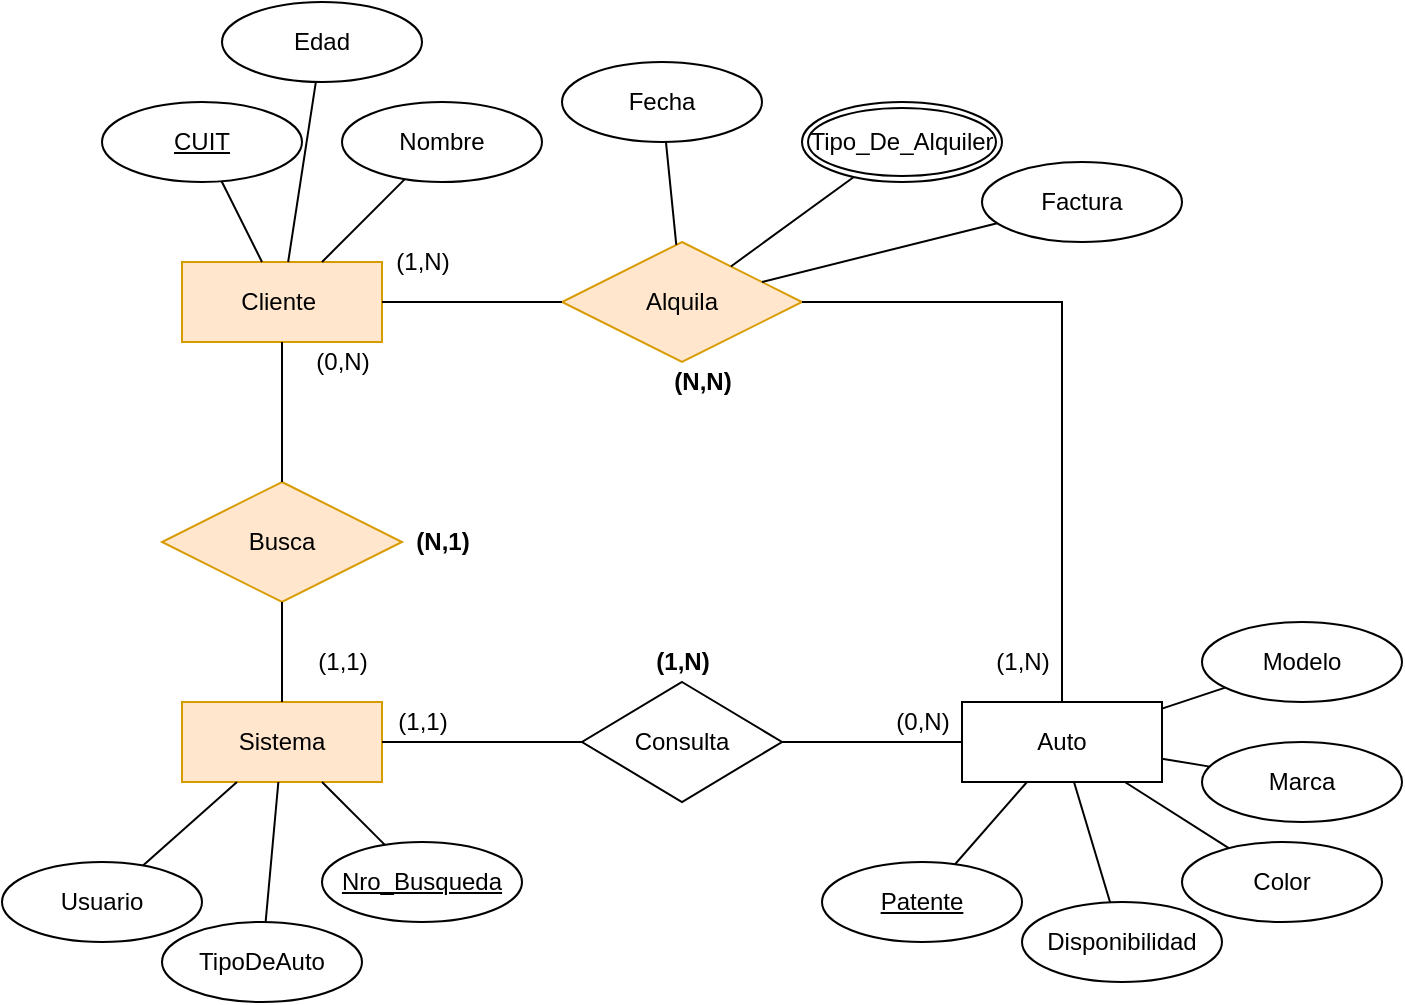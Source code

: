 <mxfile version="13.6.4" type="device" pages="2"><diagram id="R2lEEEUBdFMjLlhIrx00" name="Entidad_Relacion_DER"><mxGraphModel dx="788" dy="470" grid="1" gridSize="10" guides="1" tooltips="1" connect="1" arrows="1" fold="1" page="1" pageScale="1" pageWidth="1920" pageHeight="1200" math="0" shadow="0" extFonts="Permanent Marker^https://fonts.googleapis.com/css?family=Permanent+Marker"><root><mxCell id="0"/><mxCell id="1" parent="0"/><mxCell id="ccyFF0WyIochaf4xUEDn-1" value="Cliente&amp;nbsp;" style="whiteSpace=wrap;html=1;align=center;fillColor=#ffe6cc;strokeColor=#d79b00;" vertex="1" parent="1"><mxGeometry x="220" y="270" width="100" height="40" as="geometry"/></mxCell><mxCell id="ccyFF0WyIochaf4xUEDn-2" value="Auto" style="whiteSpace=wrap;html=1;align=center;" vertex="1" parent="1"><mxGeometry x="610" y="490" width="100" height="40" as="geometry"/></mxCell><mxCell id="ccyFF0WyIochaf4xUEDn-3" value="Consulta" style="shape=rhombus;perimeter=rhombusPerimeter;whiteSpace=wrap;html=1;align=center;" vertex="1" parent="1"><mxGeometry x="420" y="480" width="100" height="60" as="geometry"/></mxCell><mxCell id="ccyFF0WyIochaf4xUEDn-7" value="Alquila" style="shape=rhombus;perimeter=rhombusPerimeter;whiteSpace=wrap;html=1;align=center;fillColor=#ffe6cc;strokeColor=#d79b00;" vertex="1" parent="1"><mxGeometry x="410" y="260" width="120" height="60" as="geometry"/></mxCell><mxCell id="ccyFF0WyIochaf4xUEDn-9" value="&lt;u&gt;Patente&lt;/u&gt;" style="ellipse;whiteSpace=wrap;html=1;align=center;" vertex="1" parent="1"><mxGeometry x="540" y="570" width="100" height="40" as="geometry"/></mxCell><mxCell id="ccyFF0WyIochaf4xUEDn-23" value="Sistema" style="whiteSpace=wrap;html=1;align=center;fillColor=#ffe6cc;strokeColor=#d79b00;" vertex="1" parent="1"><mxGeometry x="220" y="490" width="100" height="40" as="geometry"/></mxCell><mxCell id="ccyFF0WyIochaf4xUEDn-24" value="Busca" style="shape=rhombus;perimeter=rhombusPerimeter;whiteSpace=wrap;html=1;align=center;fillColor=#ffe6cc;strokeColor=#d79b00;" vertex="1" parent="1"><mxGeometry x="210" y="380" width="120" height="60" as="geometry"/></mxCell><mxCell id="ccyFF0WyIochaf4xUEDn-25" value="" style="endArrow=none;html=1;rounded=0;" edge="1" parent="1" source="ccyFF0WyIochaf4xUEDn-1" target="ccyFF0WyIochaf4xUEDn-24"><mxGeometry relative="1" as="geometry"><mxPoint x="390" y="390" as="sourcePoint"/><mxPoint x="550" y="390" as="targetPoint"/></mxGeometry></mxCell><mxCell id="61L62X24aefnHvopClAG-6" value="" style="endArrow=none;html=1;rounded=0;" edge="1" parent="1" source="ccyFF0WyIochaf4xUEDn-24" target="ccyFF0WyIochaf4xUEDn-23"><mxGeometry relative="1" as="geometry"><mxPoint x="340" y="370" as="sourcePoint"/><mxPoint x="500" y="370" as="targetPoint"/></mxGeometry></mxCell><mxCell id="61L62X24aefnHvopClAG-7" value="" style="endArrow=none;html=1;rounded=0;" edge="1" parent="1" source="ccyFF0WyIochaf4xUEDn-23" target="ccyFF0WyIochaf4xUEDn-3"><mxGeometry relative="1" as="geometry"><mxPoint x="340" y="370" as="sourcePoint"/><mxPoint x="500" y="370" as="targetPoint"/></mxGeometry></mxCell><mxCell id="61L62X24aefnHvopClAG-8" value="" style="endArrow=none;html=1;rounded=0;" edge="1" parent="1" source="ccyFF0WyIochaf4xUEDn-3" target="ccyFF0WyIochaf4xUEDn-2"><mxGeometry relative="1" as="geometry"><mxPoint x="340" y="370" as="sourcePoint"/><mxPoint x="500" y="370" as="targetPoint"/></mxGeometry></mxCell><mxCell id="61L62X24aefnHvopClAG-9" value="" style="endArrow=none;html=1;rounded=0;" edge="1" parent="1" source="ccyFF0WyIochaf4xUEDn-1" target="ccyFF0WyIochaf4xUEDn-7"><mxGeometry relative="1" as="geometry"><mxPoint x="340" y="370" as="sourcePoint"/><mxPoint x="500" y="370" as="targetPoint"/></mxGeometry></mxCell><mxCell id="61L62X24aefnHvopClAG-10" value="" style="endArrow=none;html=1;rounded=0;" edge="1" parent="1" source="ccyFF0WyIochaf4xUEDn-7" target="ccyFF0WyIochaf4xUEDn-2"><mxGeometry relative="1" as="geometry"><mxPoint x="340" y="370" as="sourcePoint"/><mxPoint x="500" y="370" as="targetPoint"/><Array as="points"><mxPoint x="660" y="290"/></Array></mxGeometry></mxCell><mxCell id="61L62X24aefnHvopClAG-12" value="(1,1)" style="text;html=1;align=center;verticalAlign=middle;resizable=0;points=[];autosize=1;" vertex="1" parent="1"><mxGeometry x="280" y="460" width="40" height="20" as="geometry"/></mxCell><mxCell id="61L62X24aefnHvopClAG-13" value="(0,N)" style="text;html=1;align=center;verticalAlign=middle;resizable=0;points=[];autosize=1;" vertex="1" parent="1"><mxGeometry x="280" y="310" width="40" height="20" as="geometry"/></mxCell><mxCell id="61L62X24aefnHvopClAG-14" value="(0,N)" style="text;html=1;align=center;verticalAlign=middle;resizable=0;points=[];autosize=1;" vertex="1" parent="1"><mxGeometry x="570" y="490" width="40" height="20" as="geometry"/></mxCell><mxCell id="61L62X24aefnHvopClAG-15" value="(1,1)" style="text;html=1;align=center;verticalAlign=middle;resizable=0;points=[];autosize=1;" vertex="1" parent="1"><mxGeometry x="320" y="490" width="40" height="20" as="geometry"/></mxCell><mxCell id="61L62X24aefnHvopClAG-16" value="(1,N)" style="text;html=1;align=center;verticalAlign=middle;resizable=0;points=[];autosize=1;" vertex="1" parent="1"><mxGeometry x="320" y="260" width="40" height="20" as="geometry"/></mxCell><mxCell id="61L62X24aefnHvopClAG-17" value="(1,N)" style="text;html=1;align=center;verticalAlign=middle;resizable=0;points=[];autosize=1;" vertex="1" parent="1"><mxGeometry x="620" y="460" width="40" height="20" as="geometry"/></mxCell><mxCell id="61L62X24aefnHvopClAG-18" value="Color" style="ellipse;whiteSpace=wrap;html=1;align=center;" vertex="1" parent="1"><mxGeometry x="720" y="560" width="100" height="40" as="geometry"/></mxCell><mxCell id="61L62X24aefnHvopClAG-19" value="Marca" style="ellipse;whiteSpace=wrap;html=1;align=center;" vertex="1" parent="1"><mxGeometry x="730" y="510" width="100" height="40" as="geometry"/></mxCell><mxCell id="61L62X24aefnHvopClAG-20" value="Modelo" style="ellipse;whiteSpace=wrap;html=1;align=center;" vertex="1" parent="1"><mxGeometry x="730" y="450" width="100" height="40" as="geometry"/></mxCell><mxCell id="61L62X24aefnHvopClAG-21" value="" style="endArrow=none;html=1;rounded=0;" edge="1" parent="1" source="ccyFF0WyIochaf4xUEDn-2" target="ccyFF0WyIochaf4xUEDn-9"><mxGeometry relative="1" as="geometry"><mxPoint x="420" y="440" as="sourcePoint"/><mxPoint x="580" y="440" as="targetPoint"/></mxGeometry></mxCell><mxCell id="61L62X24aefnHvopClAG-22" value="" style="endArrow=none;html=1;rounded=0;" edge="1" parent="1" source="ccyFF0WyIochaf4xUEDn-2" target="61L62X24aefnHvopClAG-18"><mxGeometry relative="1" as="geometry"><mxPoint x="420" y="440" as="sourcePoint"/><mxPoint x="580" y="440" as="targetPoint"/></mxGeometry></mxCell><mxCell id="61L62X24aefnHvopClAG-23" value="" style="endArrow=none;html=1;rounded=0;" edge="1" parent="1" source="ccyFF0WyIochaf4xUEDn-2" target="61L62X24aefnHvopClAG-19"><mxGeometry relative="1" as="geometry"><mxPoint x="420" y="440" as="sourcePoint"/><mxPoint x="580" y="440" as="targetPoint"/></mxGeometry></mxCell><mxCell id="61L62X24aefnHvopClAG-24" value="" style="endArrow=none;html=1;rounded=0;" edge="1" parent="1" source="ccyFF0WyIochaf4xUEDn-2" target="61L62X24aefnHvopClAG-20"><mxGeometry relative="1" as="geometry"><mxPoint x="420" y="440" as="sourcePoint"/><mxPoint x="580" y="440" as="targetPoint"/></mxGeometry></mxCell><mxCell id="61L62X24aefnHvopClAG-25" value="Fecha" style="ellipse;whiteSpace=wrap;html=1;align=center;" vertex="1" parent="1"><mxGeometry x="410" y="170" width="100" height="40" as="geometry"/></mxCell><mxCell id="61L62X24aefnHvopClAG-26" value="Factura" style="ellipse;whiteSpace=wrap;html=1;align=center;" vertex="1" parent="1"><mxGeometry x="620" y="220" width="100" height="40" as="geometry"/></mxCell><mxCell id="61L62X24aefnHvopClAG-27" value="" style="endArrow=none;html=1;rounded=0;" edge="1" parent="1" source="61L62X24aefnHvopClAG-25" target="ccyFF0WyIochaf4xUEDn-7"><mxGeometry relative="1" as="geometry"><mxPoint x="430" y="390" as="sourcePoint"/><mxPoint x="590" y="390" as="targetPoint"/></mxGeometry></mxCell><mxCell id="61L62X24aefnHvopClAG-28" value="" style="endArrow=none;html=1;rounded=0;" edge="1" parent="1" source="ccyFF0WyIochaf4xUEDn-7" target="61L62X24aefnHvopClAG-26"><mxGeometry relative="1" as="geometry"><mxPoint x="430" y="390" as="sourcePoint"/><mxPoint x="590" y="390" as="targetPoint"/></mxGeometry></mxCell><mxCell id="61L62X24aefnHvopClAG-29" value="&lt;u&gt;CUIT&lt;/u&gt;" style="ellipse;whiteSpace=wrap;html=1;align=center;" vertex="1" parent="1"><mxGeometry x="180" y="190" width="100" height="40" as="geometry"/></mxCell><mxCell id="61L62X24aefnHvopClAG-30" value="Edad" style="ellipse;whiteSpace=wrap;html=1;align=center;" vertex="1" parent="1"><mxGeometry x="240" y="140" width="100" height="40" as="geometry"/></mxCell><mxCell id="61L62X24aefnHvopClAG-31" value="Nombre" style="ellipse;whiteSpace=wrap;html=1;align=center;" vertex="1" parent="1"><mxGeometry x="300" y="190" width="100" height="40" as="geometry"/></mxCell><mxCell id="61L62X24aefnHvopClAG-32" value="" style="endArrow=none;html=1;rounded=0;" edge="1" parent="1" source="61L62X24aefnHvopClAG-29" target="ccyFF0WyIochaf4xUEDn-1"><mxGeometry relative="1" as="geometry"><mxPoint x="240" y="330" as="sourcePoint"/><mxPoint x="400" y="330" as="targetPoint"/></mxGeometry></mxCell><mxCell id="61L62X24aefnHvopClAG-33" value="" style="endArrow=none;html=1;rounded=0;" edge="1" parent="1" source="ccyFF0WyIochaf4xUEDn-1" target="61L62X24aefnHvopClAG-31"><mxGeometry relative="1" as="geometry"><mxPoint x="270" y="290" as="sourcePoint"/><mxPoint x="400" y="330" as="targetPoint"/></mxGeometry></mxCell><mxCell id="61L62X24aefnHvopClAG-34" value="" style="endArrow=none;html=1;rounded=0;" edge="1" parent="1" source="ccyFF0WyIochaf4xUEDn-1" target="61L62X24aefnHvopClAG-30"><mxGeometry relative="1" as="geometry"><mxPoint x="240" y="330" as="sourcePoint"/><mxPoint x="400" y="330" as="targetPoint"/></mxGeometry></mxCell><mxCell id="61L62X24aefnHvopClAG-35" value="Usuario" style="ellipse;whiteSpace=wrap;html=1;align=center;" vertex="1" parent="1"><mxGeometry x="130" y="570" width="100" height="40" as="geometry"/></mxCell><mxCell id="61L62X24aefnHvopClAG-36" value="TipoDeAuto" style="ellipse;whiteSpace=wrap;html=1;align=center;" vertex="1" parent="1"><mxGeometry x="210" y="600" width="100" height="40" as="geometry"/></mxCell><mxCell id="61L62X24aefnHvopClAG-37" value="" style="endArrow=none;html=1;rounded=0;" edge="1" parent="1" source="61L62X24aefnHvopClAG-35" target="ccyFF0WyIochaf4xUEDn-23"><mxGeometry relative="1" as="geometry"><mxPoint x="260" y="490" as="sourcePoint"/><mxPoint x="420" y="490" as="targetPoint"/></mxGeometry></mxCell><mxCell id="61L62X24aefnHvopClAG-38" value="" style="endArrow=none;html=1;rounded=0;" edge="1" parent="1" source="ccyFF0WyIochaf4xUEDn-23" target="61L62X24aefnHvopClAG-36"><mxGeometry relative="1" as="geometry"><mxPoint x="260" y="490" as="sourcePoint"/><mxPoint x="420" y="490" as="targetPoint"/></mxGeometry></mxCell><mxCell id="61L62X24aefnHvopClAG-39" value="&lt;u&gt;Nro_Busqueda&lt;/u&gt;" style="ellipse;whiteSpace=wrap;html=1;align=center;" vertex="1" parent="1"><mxGeometry x="290" y="560" width="100" height="40" as="geometry"/></mxCell><mxCell id="61L62X24aefnHvopClAG-40" value="" style="endArrow=none;html=1;rounded=0;" edge="1" parent="1" source="ccyFF0WyIochaf4xUEDn-23" target="61L62X24aefnHvopClAG-39"><mxGeometry relative="1" as="geometry"><mxPoint x="340" y="450" as="sourcePoint"/><mxPoint x="500" y="450" as="targetPoint"/></mxGeometry></mxCell><mxCell id="KdThB5sP7yUNrGUqfDWi-1" value="&lt;b&gt;(N,1)&lt;/b&gt;" style="text;html=1;align=center;verticalAlign=middle;resizable=0;points=[];autosize=1;" vertex="1" parent="1"><mxGeometry x="330" y="400" width="40" height="20" as="geometry"/></mxCell><mxCell id="KdThB5sP7yUNrGUqfDWi-2" value="&lt;b&gt;(1,N)&lt;/b&gt;" style="text;html=1;align=center;verticalAlign=middle;resizable=0;points=[];autosize=1;" vertex="1" parent="1"><mxGeometry x="450" y="460" width="40" height="20" as="geometry"/></mxCell><mxCell id="KdThB5sP7yUNrGUqfDWi-3" value="&lt;b&gt;(N,N)&lt;/b&gt;" style="text;html=1;align=center;verticalAlign=middle;resizable=0;points=[];autosize=1;" vertex="1" parent="1"><mxGeometry x="460" y="320" width="40" height="20" as="geometry"/></mxCell><mxCell id="kgdiXNZViTTGdV9F_HCO-1" value="Disponibilidad" style="ellipse;whiteSpace=wrap;html=1;align=center;" vertex="1" parent="1"><mxGeometry x="640" y="590" width="100" height="40" as="geometry"/></mxCell><mxCell id="kgdiXNZViTTGdV9F_HCO-2" value="" style="endArrow=none;html=1;rounded=0;" edge="1" parent="1" source="ccyFF0WyIochaf4xUEDn-2" target="kgdiXNZViTTGdV9F_HCO-1"><mxGeometry relative="1" as="geometry"><mxPoint x="510" y="460" as="sourcePoint"/><mxPoint x="670" y="460" as="targetPoint"/></mxGeometry></mxCell><mxCell id="s-aQI__0u3zLvCeXRwUW-18" value="" style="endArrow=none;html=1;rounded=0;" edge="1" parent="1" source="ccyFF0WyIochaf4xUEDn-7" target="s-aQI__0u3zLvCeXRwUW-19"><mxGeometry relative="1" as="geometry"><mxPoint x="440" y="270" as="sourcePoint"/><mxPoint x="528.64" y="238.69" as="targetPoint"/></mxGeometry></mxCell><mxCell id="s-aQI__0u3zLvCeXRwUW-19" value="&lt;span&gt;Tipo_De_Alquiler&lt;/span&gt;" style="ellipse;shape=doubleEllipse;margin=3;whiteSpace=wrap;html=1;align=center;" vertex="1" parent="1"><mxGeometry x="530" y="190" width="100" height="40" as="geometry"/></mxCell></root></mxGraphModel></diagram><diagram id="sNJRPMMwZz7hVpyU4ik2" name="MER_Tabla"><mxGraphModel dx="946" dy="564" grid="1" gridSize="10" guides="1" tooltips="1" connect="1" arrows="1" fold="1" page="1" pageScale="1" pageWidth="1920" pageHeight="1200" math="0" shadow="0"><root><mxCell id="838VQ0YdwuB2ZYNdnZ0h-0"/><mxCell id="838VQ0YdwuB2ZYNdnZ0h-1" parent="838VQ0YdwuB2ZYNdnZ0h-0"/><mxCell id="lH8sVL8lxWuZx5MIj12u-0" value="Sistema" style="shape=table;startSize=30;container=1;collapsible=1;childLayout=tableLayout;fixedRows=1;rowLines=0;fontStyle=1;align=center;resizeLast=1;" vertex="1" parent="838VQ0YdwuB2ZYNdnZ0h-1"><mxGeometry x="130" y="300" width="180" height="130" as="geometry"/></mxCell><mxCell id="lH8sVL8lxWuZx5MIj12u-1" value="" style="shape=partialRectangle;collapsible=0;dropTarget=0;pointerEvents=0;fillColor=none;top=0;left=0;bottom=1;right=0;points=[[0,0.5],[1,0.5]];portConstraint=eastwest;" vertex="1" parent="lH8sVL8lxWuZx5MIj12u-0"><mxGeometry y="30" width="180" height="30" as="geometry"/></mxCell><mxCell id="lH8sVL8lxWuZx5MIj12u-2" value="PK" style="shape=partialRectangle;connectable=0;fillColor=none;top=0;left=0;bottom=0;right=0;fontStyle=1;overflow=hidden;" vertex="1" parent="lH8sVL8lxWuZx5MIj12u-1"><mxGeometry width="30" height="30" as="geometry"/></mxCell><mxCell id="lH8sVL8lxWuZx5MIj12u-3" value="Nro_Busqueda" style="shape=partialRectangle;connectable=0;fillColor=none;top=0;left=0;bottom=0;right=0;align=left;spacingLeft=6;fontStyle=5;overflow=hidden;" vertex="1" parent="lH8sVL8lxWuZx5MIj12u-1"><mxGeometry x="30" width="150" height="30" as="geometry"/></mxCell><mxCell id="lH8sVL8lxWuZx5MIj12u-4" value="" style="shape=partialRectangle;collapsible=0;dropTarget=0;pointerEvents=0;fillColor=none;top=0;left=0;bottom=0;right=0;points=[[0,0.5],[1,0.5]];portConstraint=eastwest;" vertex="1" parent="lH8sVL8lxWuZx5MIj12u-0"><mxGeometry y="60" width="180" height="30" as="geometry"/></mxCell><mxCell id="lH8sVL8lxWuZx5MIj12u-5" value="" style="shape=partialRectangle;connectable=0;fillColor=none;top=0;left=0;bottom=0;right=0;editable=1;overflow=hidden;" vertex="1" parent="lH8sVL8lxWuZx5MIj12u-4"><mxGeometry width="30" height="30" as="geometry"/></mxCell><mxCell id="lH8sVL8lxWuZx5MIj12u-6" value="Usuario" style="shape=partialRectangle;connectable=0;fillColor=none;top=0;left=0;bottom=0;right=0;align=left;spacingLeft=6;overflow=hidden;" vertex="1" parent="lH8sVL8lxWuZx5MIj12u-4"><mxGeometry x="30" width="150" height="30" as="geometry"/></mxCell><mxCell id="lH8sVL8lxWuZx5MIj12u-7" value="" style="shape=partialRectangle;collapsible=0;dropTarget=0;pointerEvents=0;fillColor=none;top=0;left=0;bottom=0;right=0;points=[[0,0.5],[1,0.5]];portConstraint=eastwest;" vertex="1" parent="lH8sVL8lxWuZx5MIj12u-0"><mxGeometry y="90" width="180" height="30" as="geometry"/></mxCell><mxCell id="lH8sVL8lxWuZx5MIj12u-8" value="" style="shape=partialRectangle;connectable=0;fillColor=none;top=0;left=0;bottom=0;right=0;editable=1;overflow=hidden;" vertex="1" parent="lH8sVL8lxWuZx5MIj12u-7"><mxGeometry width="30" height="30" as="geometry"/></mxCell><mxCell id="lH8sVL8lxWuZx5MIj12u-9" value="TipoDeAuto" style="shape=partialRectangle;connectable=0;fillColor=none;top=0;left=0;bottom=0;right=0;align=left;spacingLeft=6;overflow=hidden;" vertex="1" parent="lH8sVL8lxWuZx5MIj12u-7"><mxGeometry x="30" width="150" height="30" as="geometry"/></mxCell><mxCell id="Lqe1xypCwoebBeVl15uA-0" value="Alquiler" style="shape=table;startSize=30;container=1;collapsible=1;childLayout=tableLayout;fixedRows=1;rowLines=0;fontStyle=1;align=center;resizeLast=1;" vertex="1" parent="838VQ0YdwuB2ZYNdnZ0h-1"><mxGeometry x="470" y="60" width="180" height="160" as="geometry"/></mxCell><mxCell id="Lqe1xypCwoebBeVl15uA-1" value="" style="shape=partialRectangle;collapsible=0;dropTarget=0;pointerEvents=0;fillColor=none;top=0;left=0;bottom=0;right=0;points=[[0,0.5],[1,0.5]];portConstraint=eastwest;" vertex="1" parent="Lqe1xypCwoebBeVl15uA-0"><mxGeometry y="30" width="180" height="30" as="geometry"/></mxCell><mxCell id="Lqe1xypCwoebBeVl15uA-2" value="PK,FK1" style="shape=partialRectangle;connectable=0;fillColor=none;top=0;left=0;bottom=0;right=0;fontStyle=1;overflow=hidden;" vertex="1" parent="Lqe1xypCwoebBeVl15uA-1"><mxGeometry width="60" height="30" as="geometry"/></mxCell><mxCell id="Lqe1xypCwoebBeVl15uA-3" value="CUIT" style="shape=partialRectangle;connectable=0;fillColor=none;top=0;left=0;bottom=0;right=0;align=left;spacingLeft=6;fontStyle=5;overflow=hidden;" vertex="1" parent="Lqe1xypCwoebBeVl15uA-1"><mxGeometry x="60" width="120" height="30" as="geometry"/></mxCell><mxCell id="Lqe1xypCwoebBeVl15uA-4" value="" style="shape=partialRectangle;collapsible=0;dropTarget=0;pointerEvents=0;fillColor=none;top=0;left=0;bottom=1;right=0;points=[[0,0.5],[1,0.5]];portConstraint=eastwest;" vertex="1" parent="Lqe1xypCwoebBeVl15uA-0"><mxGeometry y="60" width="180" height="30" as="geometry"/></mxCell><mxCell id="Lqe1xypCwoebBeVl15uA-5" value="PK,FK2" style="shape=partialRectangle;connectable=0;fillColor=none;top=0;left=0;bottom=0;right=0;fontStyle=1;overflow=hidden;" vertex="1" parent="Lqe1xypCwoebBeVl15uA-4"><mxGeometry width="60" height="30" as="geometry"/></mxCell><mxCell id="Lqe1xypCwoebBeVl15uA-6" value="Patente" style="shape=partialRectangle;connectable=0;fillColor=none;top=0;left=0;bottom=0;right=0;align=left;spacingLeft=6;fontStyle=5;overflow=hidden;" vertex="1" parent="Lqe1xypCwoebBeVl15uA-4"><mxGeometry x="60" width="120" height="30" as="geometry"/></mxCell><mxCell id="Lqe1xypCwoebBeVl15uA-7" value="" style="shape=partialRectangle;collapsible=0;dropTarget=0;pointerEvents=0;fillColor=none;top=0;left=0;bottom=0;right=0;points=[[0,0.5],[1,0.5]];portConstraint=eastwest;" vertex="1" parent="Lqe1xypCwoebBeVl15uA-0"><mxGeometry y="90" width="180" height="30" as="geometry"/></mxCell><mxCell id="Lqe1xypCwoebBeVl15uA-8" value="" style="shape=partialRectangle;connectable=0;fillColor=none;top=0;left=0;bottom=0;right=0;editable=1;overflow=hidden;" vertex="1" parent="Lqe1xypCwoebBeVl15uA-7"><mxGeometry width="60" height="30" as="geometry"/></mxCell><mxCell id="Lqe1xypCwoebBeVl15uA-9" value="Fecha" style="shape=partialRectangle;connectable=0;fillColor=none;top=0;left=0;bottom=0;right=0;align=left;spacingLeft=6;overflow=hidden;" vertex="1" parent="Lqe1xypCwoebBeVl15uA-7"><mxGeometry x="60" width="120" height="30" as="geometry"/></mxCell><mxCell id="a6e6_2TjbOrHVi02v0ZZ-1" value="" style="shape=partialRectangle;collapsible=0;dropTarget=0;pointerEvents=0;fillColor=none;top=0;left=0;bottom=0;right=0;points=[[0,0.5],[1,0.5]];portConstraint=eastwest;" vertex="1" parent="Lqe1xypCwoebBeVl15uA-0"><mxGeometry y="120" width="180" height="30" as="geometry"/></mxCell><mxCell id="a6e6_2TjbOrHVi02v0ZZ-2" value="" style="shape=partialRectangle;connectable=0;fillColor=none;top=0;left=0;bottom=0;right=0;editable=1;overflow=hidden;" vertex="1" parent="a6e6_2TjbOrHVi02v0ZZ-1"><mxGeometry width="60" height="30" as="geometry"/></mxCell><mxCell id="a6e6_2TjbOrHVi02v0ZZ-3" value="Factura" style="shape=partialRectangle;connectable=0;fillColor=none;top=0;left=0;bottom=0;right=0;align=left;spacingLeft=6;overflow=hidden;" vertex="1" parent="a6e6_2TjbOrHVi02v0ZZ-1"><mxGeometry x="60" width="120" height="30" as="geometry"/></mxCell><mxCell id="Lqe1xypCwoebBeVl15uA-13" style="edgeStyle=orthogonalEdgeStyle;rounded=0;orthogonalLoop=1;jettySize=auto;html=1;entryX=0;entryY=0.5;entryDx=0;entryDy=0;" edge="1" parent="838VQ0YdwuB2ZYNdnZ0h-1" source="eCVRHcULh5bWcJnKOykt-1" target="Lqe1xypCwoebBeVl15uA-1"><mxGeometry relative="1" as="geometry"/></mxCell><mxCell id="eujBwMPp1yBJtbiHQQMI-0" style="edgeStyle=orthogonalEdgeStyle;rounded=0;orthogonalLoop=1;jettySize=auto;html=1;entryX=1;entryY=0.5;entryDx=0;entryDy=0;" edge="1" parent="838VQ0YdwuB2ZYNdnZ0h-1" source="vaLCFOxyBYfuRXD5zXFO-0" target="Lqe1xypCwoebBeVl15uA-4"><mxGeometry relative="1" as="geometry"><Array as="points"><mxPoint x="700" y="455"/><mxPoint x="700" y="135"/></Array></mxGeometry></mxCell><mxCell id="a6e6_2TjbOrHVi02v0ZZ-0" style="edgeStyle=orthogonalEdgeStyle;rounded=0;orthogonalLoop=1;jettySize=auto;html=1;entryX=0;entryY=0.5;entryDx=0;entryDy=0;" edge="1" parent="838VQ0YdwuB2ZYNdnZ0h-1" source="lH8sVL8lxWuZx5MIj12u-1" target="B-zhkI2C3jWKY80BAXSA-1"><mxGeometry relative="1" as="geometry"/></mxCell><mxCell id="NFifDmtxDheV9H6o3OIv-6" style="edgeStyle=orthogonalEdgeStyle;rounded=0;orthogonalLoop=1;jettySize=auto;html=1;entryX=0;entryY=0.5;entryDx=0;entryDy=0;" edge="1" parent="838VQ0YdwuB2ZYNdnZ0h-1" source="Lqe1xypCwoebBeVl15uA-1" target="TBOrGXLIUpGiYR6LrrOm-14"><mxGeometry relative="1" as="geometry"/></mxCell><mxCell id="NFifDmtxDheV9H6o3OIv-7" style="edgeStyle=orthogonalEdgeStyle;rounded=0;orthogonalLoop=1;jettySize=auto;html=1;entryX=0;entryY=0.5;entryDx=0;entryDy=0;" edge="1" parent="838VQ0YdwuB2ZYNdnZ0h-1" source="Lqe1xypCwoebBeVl15uA-4" target="NFifDmtxDheV9H6o3OIv-3"><mxGeometry relative="1" as="geometry"/></mxCell><mxCell id="TBOrGXLIUpGiYR6LrrOm-13" value="Tipo_De_Alquiler" style="shape=table;startSize=30;container=1;collapsible=1;childLayout=tableLayout;fixedRows=1;rowLines=0;fontStyle=1;align=center;resizeLast=1;" vertex="1" parent="838VQ0YdwuB2ZYNdnZ0h-1"><mxGeometry x="830" y="60" width="210" height="220" as="geometry"/></mxCell><mxCell id="TBOrGXLIUpGiYR6LrrOm-14" value="" style="shape=partialRectangle;collapsible=0;dropTarget=0;pointerEvents=0;fillColor=none;top=0;left=0;bottom=0;right=0;points=[[0,0.5],[1,0.5]];portConstraint=eastwest;" vertex="1" parent="TBOrGXLIUpGiYR6LrrOm-13"><mxGeometry y="30" width="210" height="30" as="geometry"/></mxCell><mxCell id="TBOrGXLIUpGiYR6LrrOm-15" value="FK1" style="shape=partialRectangle;connectable=0;fillColor=none;top=0;left=0;bottom=0;right=0;fontStyle=1;overflow=hidden;" vertex="1" parent="TBOrGXLIUpGiYR6LrrOm-14"><mxGeometry width="60" height="30" as="geometry"/></mxCell><mxCell id="TBOrGXLIUpGiYR6LrrOm-16" value="CUIT" style="shape=partialRectangle;connectable=0;fillColor=none;top=0;left=0;bottom=0;right=0;align=left;spacingLeft=6;fontStyle=1;overflow=hidden;" vertex="1" parent="TBOrGXLIUpGiYR6LrrOm-14"><mxGeometry x="60" width="150" height="30" as="geometry"/></mxCell><mxCell id="NFifDmtxDheV9H6o3OIv-3" value="" style="shape=partialRectangle;collapsible=0;dropTarget=0;pointerEvents=0;fillColor=none;top=0;left=0;bottom=1;right=0;points=[[0,0.5],[1,0.5]];portConstraint=eastwest;" vertex="1" parent="TBOrGXLIUpGiYR6LrrOm-13"><mxGeometry y="60" width="210" height="30" as="geometry"/></mxCell><mxCell id="NFifDmtxDheV9H6o3OIv-4" value="FK2" style="shape=partialRectangle;connectable=0;fillColor=none;top=0;left=0;bottom=0;right=0;fontStyle=1;overflow=hidden;" vertex="1" parent="NFifDmtxDheV9H6o3OIv-3"><mxGeometry width="60" height="30" as="geometry"/></mxCell><mxCell id="NFifDmtxDheV9H6o3OIv-5" value="Patente" style="shape=partialRectangle;connectable=0;fillColor=none;top=0;left=0;bottom=0;right=0;align=left;spacingLeft=6;fontStyle=1;overflow=hidden;" vertex="1" parent="NFifDmtxDheV9H6o3OIv-3"><mxGeometry x="60" width="150" height="30" as="geometry"/></mxCell><mxCell id="TBOrGXLIUpGiYR6LrrOm-17" value="" style="shape=partialRectangle;collapsible=0;dropTarget=0;pointerEvents=0;fillColor=none;top=0;left=0;bottom=1;right=0;points=[[0,0.5],[1,0.5]];portConstraint=eastwest;" vertex="1" parent="TBOrGXLIUpGiYR6LrrOm-13"><mxGeometry y="90" width="210" height="30" as="geometry"/></mxCell><mxCell id="TBOrGXLIUpGiYR6LrrOm-18" value="PK" style="shape=partialRectangle;connectable=0;fillColor=none;top=0;left=0;bottom=0;right=0;fontStyle=1;overflow=hidden;" vertex="1" parent="TBOrGXLIUpGiYR6LrrOm-17"><mxGeometry width="60" height="30" as="geometry"/></mxCell><mxCell id="TBOrGXLIUpGiYR6LrrOm-19" value="Nombre" style="shape=partialRectangle;connectable=0;fillColor=none;top=0;left=0;bottom=0;right=0;align=left;spacingLeft=6;fontStyle=5;overflow=hidden;" vertex="1" parent="TBOrGXLIUpGiYR6LrrOm-17"><mxGeometry x="60" width="150" height="30" as="geometry"/></mxCell><mxCell id="TBOrGXLIUpGiYR6LrrOm-20" value="" style="shape=partialRectangle;collapsible=0;dropTarget=0;pointerEvents=0;fillColor=none;top=0;left=0;bottom=0;right=0;points=[[0,0.5],[1,0.5]];portConstraint=eastwest;" vertex="1" parent="TBOrGXLIUpGiYR6LrrOm-13"><mxGeometry y="120" width="210" height="30" as="geometry"/></mxCell><mxCell id="TBOrGXLIUpGiYR6LrrOm-21" value="" style="shape=partialRectangle;connectable=0;fillColor=none;top=0;left=0;bottom=0;right=0;editable=1;overflow=hidden;" vertex="1" parent="TBOrGXLIUpGiYR6LrrOm-20"><mxGeometry width="60" height="30" as="geometry"/></mxCell><mxCell id="TBOrGXLIUpGiYR6LrrOm-22" value="Dias_De_Alquiler" style="shape=partialRectangle;connectable=0;fillColor=none;top=0;left=0;bottom=0;right=0;align=left;spacingLeft=6;overflow=hidden;" vertex="1" parent="TBOrGXLIUpGiYR6LrrOm-20"><mxGeometry x="60" width="150" height="30" as="geometry"/></mxCell><mxCell id="TBOrGXLIUpGiYR6LrrOm-23" value="" style="shape=partialRectangle;collapsible=0;dropTarget=0;pointerEvents=0;fillColor=none;top=0;left=0;bottom=0;right=0;points=[[0,0.5],[1,0.5]];portConstraint=eastwest;" vertex="1" parent="TBOrGXLIUpGiYR6LrrOm-13"><mxGeometry y="150" width="210" height="30" as="geometry"/></mxCell><mxCell id="TBOrGXLIUpGiYR6LrrOm-24" value="" style="shape=partialRectangle;connectable=0;fillColor=none;top=0;left=0;bottom=0;right=0;editable=1;overflow=hidden;" vertex="1" parent="TBOrGXLIUpGiYR6LrrOm-23"><mxGeometry width="60" height="30" as="geometry"/></mxCell><mxCell id="TBOrGXLIUpGiYR6LrrOm-25" value="Horas_De_Alquiler" style="shape=partialRectangle;connectable=0;fillColor=none;top=0;left=0;bottom=0;right=0;align=left;spacingLeft=6;overflow=hidden;" vertex="1" parent="TBOrGXLIUpGiYR6LrrOm-23"><mxGeometry x="60" width="150" height="30" as="geometry"/></mxCell><mxCell id="NFifDmtxDheV9H6o3OIv-0" value="" style="shape=partialRectangle;collapsible=0;dropTarget=0;pointerEvents=0;fillColor=none;top=0;left=0;bottom=0;right=0;points=[[0,0.5],[1,0.5]];portConstraint=eastwest;" vertex="1" parent="TBOrGXLIUpGiYR6LrrOm-13"><mxGeometry y="180" width="210" height="30" as="geometry"/></mxCell><mxCell id="NFifDmtxDheV9H6o3OIv-1" value="" style="shape=partialRectangle;connectable=0;fillColor=none;top=0;left=0;bottom=0;right=0;editable=1;overflow=hidden;" vertex="1" parent="NFifDmtxDheV9H6o3OIv-0"><mxGeometry width="60" height="30" as="geometry"/></mxCell><mxCell id="NFifDmtxDheV9H6o3OIv-2" value="Kilometros_De_Alquiler" style="shape=partialRectangle;connectable=0;fillColor=none;top=0;left=0;bottom=0;right=0;align=left;spacingLeft=6;overflow=hidden;" vertex="1" parent="NFifDmtxDheV9H6o3OIv-0"><mxGeometry x="60" width="150" height="30" as="geometry"/></mxCell><mxCell id="eCVRHcULh5bWcJnKOykt-0" value="Cliente" style="shape=table;startSize=30;container=1;collapsible=1;childLayout=tableLayout;fixedRows=1;rowLines=0;fontStyle=1;align=center;resizeLast=1;" vertex="1" parent="838VQ0YdwuB2ZYNdnZ0h-1"><mxGeometry x="140" y="60" width="180" height="160" as="geometry"/></mxCell><mxCell id="eCVRHcULh5bWcJnKOykt-1" value="" style="shape=partialRectangle;collapsible=0;dropTarget=0;pointerEvents=0;fillColor=none;top=0;left=0;bottom=1;right=0;points=[[0,0.5],[1,0.5]];portConstraint=eastwest;" vertex="1" parent="eCVRHcULh5bWcJnKOykt-0"><mxGeometry y="30" width="180" height="30" as="geometry"/></mxCell><mxCell id="eCVRHcULh5bWcJnKOykt-2" value="PK" style="shape=partialRectangle;connectable=0;fillColor=none;top=0;left=0;bottom=0;right=0;fontStyle=1;overflow=hidden;" vertex="1" parent="eCVRHcULh5bWcJnKOykt-1"><mxGeometry width="30" height="30" as="geometry"/></mxCell><mxCell id="eCVRHcULh5bWcJnKOykt-3" value="CUIT" style="shape=partialRectangle;connectable=0;fillColor=none;top=0;left=0;bottom=0;right=0;align=left;spacingLeft=6;fontStyle=5;overflow=hidden;" vertex="1" parent="eCVRHcULh5bWcJnKOykt-1"><mxGeometry x="30" width="150" height="30" as="geometry"/></mxCell><mxCell id="eCVRHcULh5bWcJnKOykt-7" value="" style="shape=partialRectangle;collapsible=0;dropTarget=0;pointerEvents=0;fillColor=none;top=0;left=0;bottom=0;right=0;points=[[0,0.5],[1,0.5]];portConstraint=eastwest;" vertex="1" parent="eCVRHcULh5bWcJnKOykt-0"><mxGeometry y="60" width="180" height="30" as="geometry"/></mxCell><mxCell id="eCVRHcULh5bWcJnKOykt-8" value="" style="shape=partialRectangle;connectable=0;fillColor=none;top=0;left=0;bottom=0;right=0;editable=1;overflow=hidden;" vertex="1" parent="eCVRHcULh5bWcJnKOykt-7"><mxGeometry width="30" height="30" as="geometry"/></mxCell><mxCell id="eCVRHcULh5bWcJnKOykt-9" value="Edad" style="shape=partialRectangle;connectable=0;fillColor=none;top=0;left=0;bottom=0;right=0;align=left;spacingLeft=6;overflow=hidden;" vertex="1" parent="eCVRHcULh5bWcJnKOykt-7"><mxGeometry x="30" width="150" height="30" as="geometry"/></mxCell><mxCell id="eCVRHcULh5bWcJnKOykt-10" value="" style="shape=partialRectangle;collapsible=0;dropTarget=0;pointerEvents=0;fillColor=none;top=0;left=0;bottom=0;right=0;points=[[0,0.5],[1,0.5]];portConstraint=eastwest;" vertex="1" parent="eCVRHcULh5bWcJnKOykt-0"><mxGeometry y="90" width="180" height="30" as="geometry"/></mxCell><mxCell id="eCVRHcULh5bWcJnKOykt-11" value="" style="shape=partialRectangle;connectable=0;fillColor=none;top=0;left=0;bottom=0;right=0;editable=1;overflow=hidden;" vertex="1" parent="eCVRHcULh5bWcJnKOykt-10"><mxGeometry width="30" height="30" as="geometry"/></mxCell><mxCell id="eCVRHcULh5bWcJnKOykt-12" value="Nombre" style="shape=partialRectangle;connectable=0;fillColor=none;top=0;left=0;bottom=0;right=0;align=left;spacingLeft=6;overflow=hidden;" vertex="1" parent="eCVRHcULh5bWcJnKOykt-10"><mxGeometry x="30" width="150" height="30" as="geometry"/></mxCell><mxCell id="eCVRHcULh5bWcJnKOykt-4" value="" style="shape=partialRectangle;collapsible=0;dropTarget=0;pointerEvents=0;fillColor=none;top=0;left=0;bottom=0;right=0;points=[[0,0.5],[1,0.5]];portConstraint=eastwest;fontStyle=1" vertex="1" parent="eCVRHcULh5bWcJnKOykt-0"><mxGeometry y="120" width="180" height="30" as="geometry"/></mxCell><mxCell id="eCVRHcULh5bWcJnKOykt-5" value="FK" style="shape=partialRectangle;connectable=0;fillColor=none;top=0;left=0;bottom=0;right=0;editable=1;overflow=hidden;fontStyle=1" vertex="1" parent="eCVRHcULh5bWcJnKOykt-4"><mxGeometry width="30" height="30" as="geometry"/></mxCell><mxCell id="eCVRHcULh5bWcJnKOykt-6" value="Nro_Busqueda" style="shape=partialRectangle;connectable=0;fillColor=none;top=0;left=0;bottom=0;right=0;align=left;spacingLeft=6;overflow=hidden;fontStyle=1" vertex="1" parent="eCVRHcULh5bWcJnKOykt-4"><mxGeometry x="30" width="150" height="30" as="geometry"/></mxCell><mxCell id="UfCgWkGbbUxBiJiKxIii-1" style="edgeStyle=orthogonalEdgeStyle;rounded=0;orthogonalLoop=1;jettySize=auto;html=1;entryX=0;entryY=0.5;entryDx=0;entryDy=0;" edge="1" parent="838VQ0YdwuB2ZYNdnZ0h-1" source="lH8sVL8lxWuZx5MIj12u-1" target="eCVRHcULh5bWcJnKOykt-4"><mxGeometry relative="1" as="geometry"><Array as="points"><mxPoint x="80" y="345"/><mxPoint x="80" y="195"/></Array></mxGeometry></mxCell><mxCell id="B-zhkI2C3jWKY80BAXSA-0" value="Auto" style="shape=table;startSize=30;container=1;collapsible=1;childLayout=tableLayout;fixedRows=1;rowLines=0;fontStyle=1;align=center;resizeLast=1;" vertex="1" parent="838VQ0YdwuB2ZYNdnZ0h-1"><mxGeometry x="460" y="410" width="180" height="190" as="geometry"/></mxCell><mxCell id="vaLCFOxyBYfuRXD5zXFO-0" value="" style="shape=partialRectangle;collapsible=0;dropTarget=0;pointerEvents=0;fillColor=none;top=0;left=0;bottom=1;right=0;points=[[0,0.5],[1,0.5]];portConstraint=eastwest;" vertex="1" parent="B-zhkI2C3jWKY80BAXSA-0"><mxGeometry y="30" width="180" height="30" as="geometry"/></mxCell><mxCell id="vaLCFOxyBYfuRXD5zXFO-1" value="PK" style="shape=partialRectangle;connectable=0;fillColor=none;top=0;left=0;bottom=0;right=0;fontStyle=1;overflow=hidden;" vertex="1" parent="vaLCFOxyBYfuRXD5zXFO-0"><mxGeometry width="30" height="30" as="geometry"/></mxCell><mxCell id="vaLCFOxyBYfuRXD5zXFO-2" value="Patente" style="shape=partialRectangle;connectable=0;fillColor=none;top=0;left=0;bottom=0;right=0;align=left;spacingLeft=6;fontStyle=5;overflow=hidden;" vertex="1" parent="vaLCFOxyBYfuRXD5zXFO-0"><mxGeometry x="30" width="150" height="30" as="geometry"/></mxCell><mxCell id="B-zhkI2C3jWKY80BAXSA-1" value="" style="shape=partialRectangle;collapsible=0;dropTarget=0;pointerEvents=0;fillColor=none;top=0;left=0;bottom=1;right=0;points=[[0,0.5],[1,0.5]];portConstraint=eastwest;" vertex="1" parent="B-zhkI2C3jWKY80BAXSA-0"><mxGeometry y="60" width="180" height="30" as="geometry"/></mxCell><mxCell id="B-zhkI2C3jWKY80BAXSA-2" value="FK" style="shape=partialRectangle;connectable=0;fillColor=none;top=0;left=0;bottom=0;right=0;fontStyle=1;overflow=hidden;" vertex="1" parent="B-zhkI2C3jWKY80BAXSA-1"><mxGeometry width="30" height="30" as="geometry"/></mxCell><mxCell id="B-zhkI2C3jWKY80BAXSA-3" value="Nro_Busqueda" style="shape=partialRectangle;connectable=0;fillColor=none;top=0;left=0;bottom=0;right=0;align=left;spacingLeft=6;fontStyle=5;overflow=hidden;" vertex="1" parent="B-zhkI2C3jWKY80BAXSA-1"><mxGeometry x="30" width="150" height="30" as="geometry"/></mxCell><mxCell id="B-zhkI2C3jWKY80BAXSA-4" value="" style="shape=partialRectangle;collapsible=0;dropTarget=0;pointerEvents=0;fillColor=none;top=0;left=0;bottom=0;right=0;points=[[0,0.5],[1,0.5]];portConstraint=eastwest;" vertex="1" parent="B-zhkI2C3jWKY80BAXSA-0"><mxGeometry y="90" width="180" height="30" as="geometry"/></mxCell><mxCell id="B-zhkI2C3jWKY80BAXSA-5" value="" style="shape=partialRectangle;connectable=0;fillColor=none;top=0;left=0;bottom=0;right=0;editable=1;overflow=hidden;" vertex="1" parent="B-zhkI2C3jWKY80BAXSA-4"><mxGeometry width="30" height="30" as="geometry"/></mxCell><mxCell id="B-zhkI2C3jWKY80BAXSA-6" value="Disponibilidad" style="shape=partialRectangle;connectable=0;fillColor=none;top=0;left=0;bottom=0;right=0;align=left;spacingLeft=6;overflow=hidden;" vertex="1" parent="B-zhkI2C3jWKY80BAXSA-4"><mxGeometry x="30" width="150" height="30" as="geometry"/></mxCell><mxCell id="B-zhkI2C3jWKY80BAXSA-7" value="" style="shape=partialRectangle;collapsible=0;dropTarget=0;pointerEvents=0;fillColor=none;top=0;left=0;bottom=0;right=0;points=[[0,0.5],[1,0.5]];portConstraint=eastwest;" vertex="1" parent="B-zhkI2C3jWKY80BAXSA-0"><mxGeometry y="120" width="180" height="30" as="geometry"/></mxCell><mxCell id="B-zhkI2C3jWKY80BAXSA-8" value="" style="shape=partialRectangle;connectable=0;fillColor=none;top=0;left=0;bottom=0;right=0;editable=1;overflow=hidden;" vertex="1" parent="B-zhkI2C3jWKY80BAXSA-7"><mxGeometry width="30" height="30" as="geometry"/></mxCell><mxCell id="B-zhkI2C3jWKY80BAXSA-9" value="Marca" style="shape=partialRectangle;connectable=0;fillColor=none;top=0;left=0;bottom=0;right=0;align=left;spacingLeft=6;overflow=hidden;" vertex="1" parent="B-zhkI2C3jWKY80BAXSA-7"><mxGeometry x="30" width="150" height="30" as="geometry"/></mxCell><mxCell id="7Q-0Esi_AOGEHx9jZ77I-0" value="" style="shape=partialRectangle;collapsible=0;dropTarget=0;pointerEvents=0;fillColor=none;top=0;left=0;bottom=0;right=0;points=[[0,0.5],[1,0.5]];portConstraint=eastwest;" vertex="1" parent="B-zhkI2C3jWKY80BAXSA-0"><mxGeometry y="150" width="180" height="30" as="geometry"/></mxCell><mxCell id="7Q-0Esi_AOGEHx9jZ77I-1" value="" style="shape=partialRectangle;connectable=0;fillColor=none;top=0;left=0;bottom=0;right=0;editable=1;overflow=hidden;" vertex="1" parent="7Q-0Esi_AOGEHx9jZ77I-0"><mxGeometry width="30" height="30" as="geometry"/></mxCell><mxCell id="7Q-0Esi_AOGEHx9jZ77I-2" value="Modelo" style="shape=partialRectangle;connectable=0;fillColor=none;top=0;left=0;bottom=0;right=0;align=left;spacingLeft=6;overflow=hidden;" vertex="1" parent="7Q-0Esi_AOGEHx9jZ77I-0"><mxGeometry x="30" width="150" height="30" as="geometry"/></mxCell></root></mxGraphModel></diagram></mxfile>
